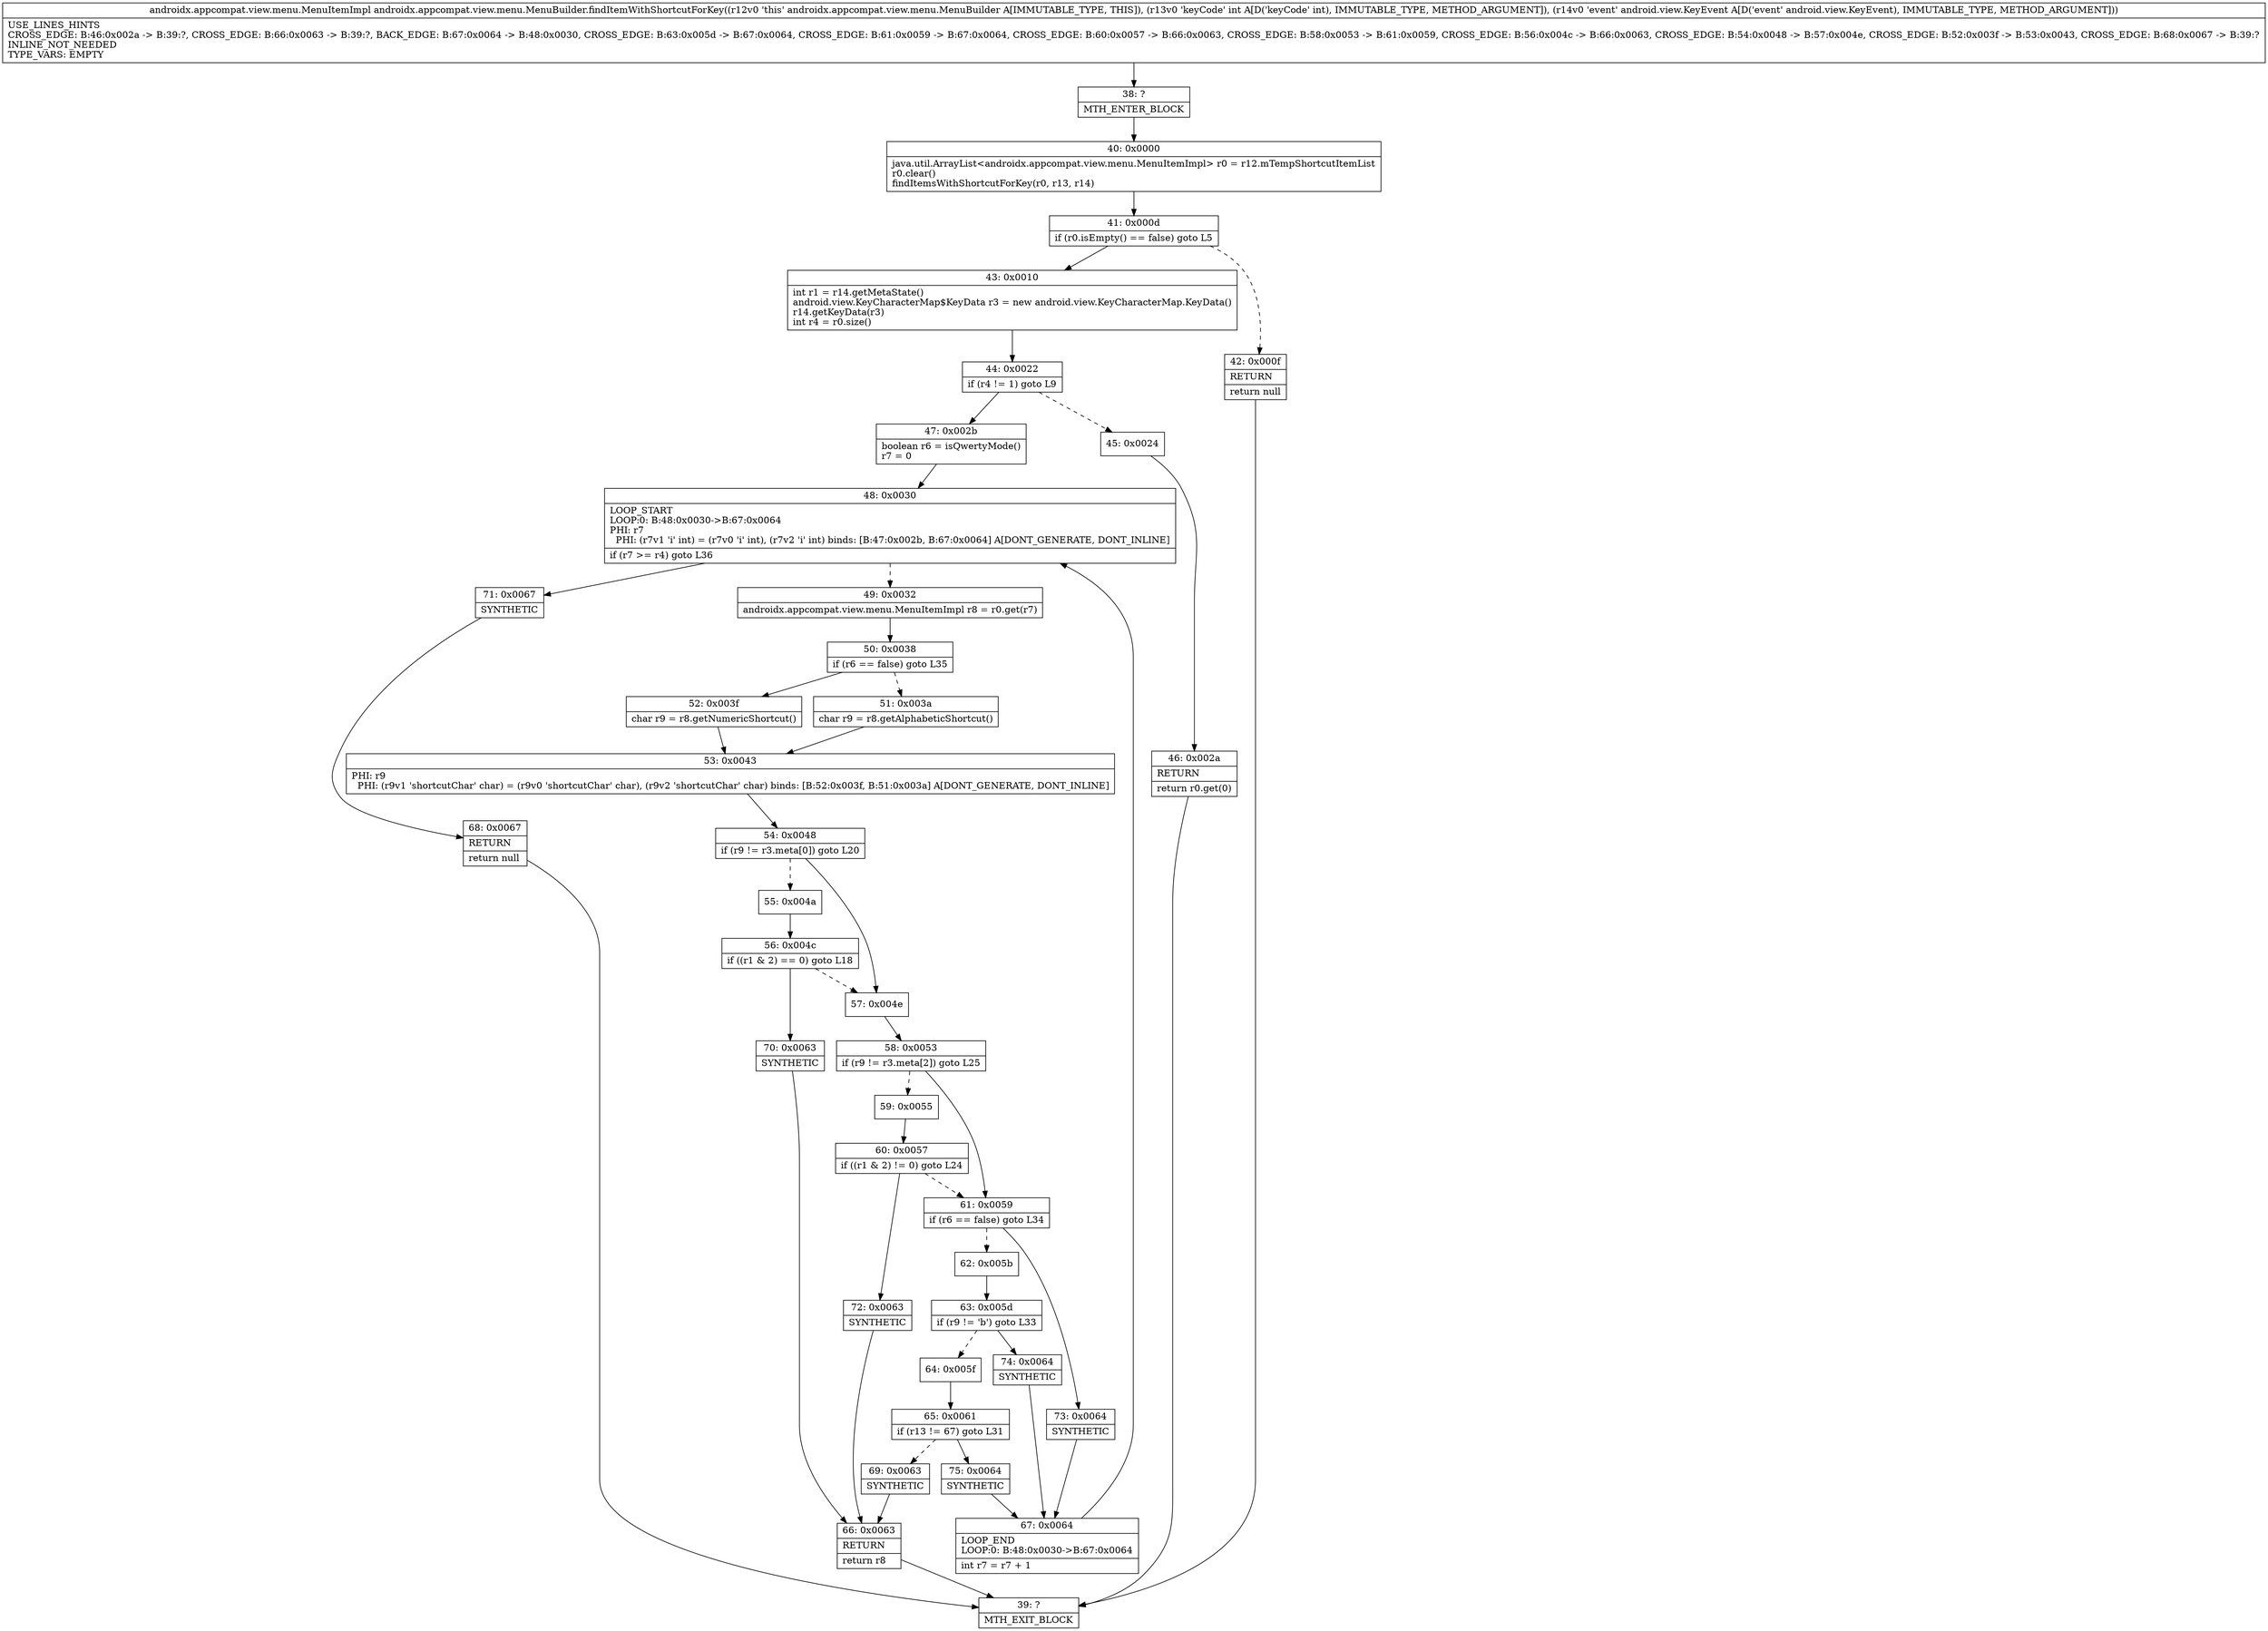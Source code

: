 digraph "CFG forandroidx.appcompat.view.menu.MenuBuilder.findItemWithShortcutForKey(ILandroid\/view\/KeyEvent;)Landroidx\/appcompat\/view\/menu\/MenuItemImpl;" {
Node_38 [shape=record,label="{38\:\ ?|MTH_ENTER_BLOCK\l}"];
Node_40 [shape=record,label="{40\:\ 0x0000|java.util.ArrayList\<androidx.appcompat.view.menu.MenuItemImpl\> r0 = r12.mTempShortcutItemList\lr0.clear()\lfindItemsWithShortcutForKey(r0, r13, r14)\l}"];
Node_41 [shape=record,label="{41\:\ 0x000d|if (r0.isEmpty() == false) goto L5\l}"];
Node_42 [shape=record,label="{42\:\ 0x000f|RETURN\l|return null\l}"];
Node_39 [shape=record,label="{39\:\ ?|MTH_EXIT_BLOCK\l}"];
Node_43 [shape=record,label="{43\:\ 0x0010|int r1 = r14.getMetaState()\landroid.view.KeyCharacterMap$KeyData r3 = new android.view.KeyCharacterMap.KeyData()\lr14.getKeyData(r3)\lint r4 = r0.size()\l}"];
Node_44 [shape=record,label="{44\:\ 0x0022|if (r4 != 1) goto L9\l}"];
Node_45 [shape=record,label="{45\:\ 0x0024}"];
Node_46 [shape=record,label="{46\:\ 0x002a|RETURN\l|return r0.get(0)\l}"];
Node_47 [shape=record,label="{47\:\ 0x002b|boolean r6 = isQwertyMode()\lr7 = 0\l}"];
Node_48 [shape=record,label="{48\:\ 0x0030|LOOP_START\lLOOP:0: B:48:0x0030\-\>B:67:0x0064\lPHI: r7 \l  PHI: (r7v1 'i' int) = (r7v0 'i' int), (r7v2 'i' int) binds: [B:47:0x002b, B:67:0x0064] A[DONT_GENERATE, DONT_INLINE]\l|if (r7 \>= r4) goto L36\l}"];
Node_49 [shape=record,label="{49\:\ 0x0032|androidx.appcompat.view.menu.MenuItemImpl r8 = r0.get(r7)\l}"];
Node_50 [shape=record,label="{50\:\ 0x0038|if (r6 == false) goto L35\l}"];
Node_51 [shape=record,label="{51\:\ 0x003a|char r9 = r8.getAlphabeticShortcut()\l}"];
Node_53 [shape=record,label="{53\:\ 0x0043|PHI: r9 \l  PHI: (r9v1 'shortcutChar' char) = (r9v0 'shortcutChar' char), (r9v2 'shortcutChar' char) binds: [B:52:0x003f, B:51:0x003a] A[DONT_GENERATE, DONT_INLINE]\l}"];
Node_54 [shape=record,label="{54\:\ 0x0048|if (r9 != r3.meta[0]) goto L20\l}"];
Node_55 [shape=record,label="{55\:\ 0x004a}"];
Node_56 [shape=record,label="{56\:\ 0x004c|if ((r1 & 2) == 0) goto L18\l}"];
Node_70 [shape=record,label="{70\:\ 0x0063|SYNTHETIC\l}"];
Node_66 [shape=record,label="{66\:\ 0x0063|RETURN\l|return r8\l}"];
Node_57 [shape=record,label="{57\:\ 0x004e}"];
Node_58 [shape=record,label="{58\:\ 0x0053|if (r9 != r3.meta[2]) goto L25\l}"];
Node_59 [shape=record,label="{59\:\ 0x0055}"];
Node_60 [shape=record,label="{60\:\ 0x0057|if ((r1 & 2) != 0) goto L24\l}"];
Node_72 [shape=record,label="{72\:\ 0x0063|SYNTHETIC\l}"];
Node_61 [shape=record,label="{61\:\ 0x0059|if (r6 == false) goto L34\l}"];
Node_62 [shape=record,label="{62\:\ 0x005b}"];
Node_63 [shape=record,label="{63\:\ 0x005d|if (r9 != 'b') goto L33\l}"];
Node_64 [shape=record,label="{64\:\ 0x005f}"];
Node_65 [shape=record,label="{65\:\ 0x0061|if (r13 != 67) goto L31\l}"];
Node_69 [shape=record,label="{69\:\ 0x0063|SYNTHETIC\l}"];
Node_75 [shape=record,label="{75\:\ 0x0064|SYNTHETIC\l}"];
Node_67 [shape=record,label="{67\:\ 0x0064|LOOP_END\lLOOP:0: B:48:0x0030\-\>B:67:0x0064\l|int r7 = r7 + 1\l}"];
Node_74 [shape=record,label="{74\:\ 0x0064|SYNTHETIC\l}"];
Node_73 [shape=record,label="{73\:\ 0x0064|SYNTHETIC\l}"];
Node_52 [shape=record,label="{52\:\ 0x003f|char r9 = r8.getNumericShortcut()\l}"];
Node_71 [shape=record,label="{71\:\ 0x0067|SYNTHETIC\l}"];
Node_68 [shape=record,label="{68\:\ 0x0067|RETURN\l|return null\l}"];
MethodNode[shape=record,label="{androidx.appcompat.view.menu.MenuItemImpl androidx.appcompat.view.menu.MenuBuilder.findItemWithShortcutForKey((r12v0 'this' androidx.appcompat.view.menu.MenuBuilder A[IMMUTABLE_TYPE, THIS]), (r13v0 'keyCode' int A[D('keyCode' int), IMMUTABLE_TYPE, METHOD_ARGUMENT]), (r14v0 'event' android.view.KeyEvent A[D('event' android.view.KeyEvent), IMMUTABLE_TYPE, METHOD_ARGUMENT]))  | USE_LINES_HINTS\lCROSS_EDGE: B:46:0x002a \-\> B:39:?, CROSS_EDGE: B:66:0x0063 \-\> B:39:?, BACK_EDGE: B:67:0x0064 \-\> B:48:0x0030, CROSS_EDGE: B:63:0x005d \-\> B:67:0x0064, CROSS_EDGE: B:61:0x0059 \-\> B:67:0x0064, CROSS_EDGE: B:60:0x0057 \-\> B:66:0x0063, CROSS_EDGE: B:58:0x0053 \-\> B:61:0x0059, CROSS_EDGE: B:56:0x004c \-\> B:66:0x0063, CROSS_EDGE: B:54:0x0048 \-\> B:57:0x004e, CROSS_EDGE: B:52:0x003f \-\> B:53:0x0043, CROSS_EDGE: B:68:0x0067 \-\> B:39:?\lINLINE_NOT_NEEDED\lTYPE_VARS: EMPTY\l}"];
MethodNode -> Node_38;Node_38 -> Node_40;
Node_40 -> Node_41;
Node_41 -> Node_42[style=dashed];
Node_41 -> Node_43;
Node_42 -> Node_39;
Node_43 -> Node_44;
Node_44 -> Node_45[style=dashed];
Node_44 -> Node_47;
Node_45 -> Node_46;
Node_46 -> Node_39;
Node_47 -> Node_48;
Node_48 -> Node_49[style=dashed];
Node_48 -> Node_71;
Node_49 -> Node_50;
Node_50 -> Node_51[style=dashed];
Node_50 -> Node_52;
Node_51 -> Node_53;
Node_53 -> Node_54;
Node_54 -> Node_55[style=dashed];
Node_54 -> Node_57;
Node_55 -> Node_56;
Node_56 -> Node_57[style=dashed];
Node_56 -> Node_70;
Node_70 -> Node_66;
Node_66 -> Node_39;
Node_57 -> Node_58;
Node_58 -> Node_59[style=dashed];
Node_58 -> Node_61;
Node_59 -> Node_60;
Node_60 -> Node_61[style=dashed];
Node_60 -> Node_72;
Node_72 -> Node_66;
Node_61 -> Node_62[style=dashed];
Node_61 -> Node_73;
Node_62 -> Node_63;
Node_63 -> Node_64[style=dashed];
Node_63 -> Node_74;
Node_64 -> Node_65;
Node_65 -> Node_69[style=dashed];
Node_65 -> Node_75;
Node_69 -> Node_66;
Node_75 -> Node_67;
Node_67 -> Node_48;
Node_74 -> Node_67;
Node_73 -> Node_67;
Node_52 -> Node_53;
Node_71 -> Node_68;
Node_68 -> Node_39;
}

